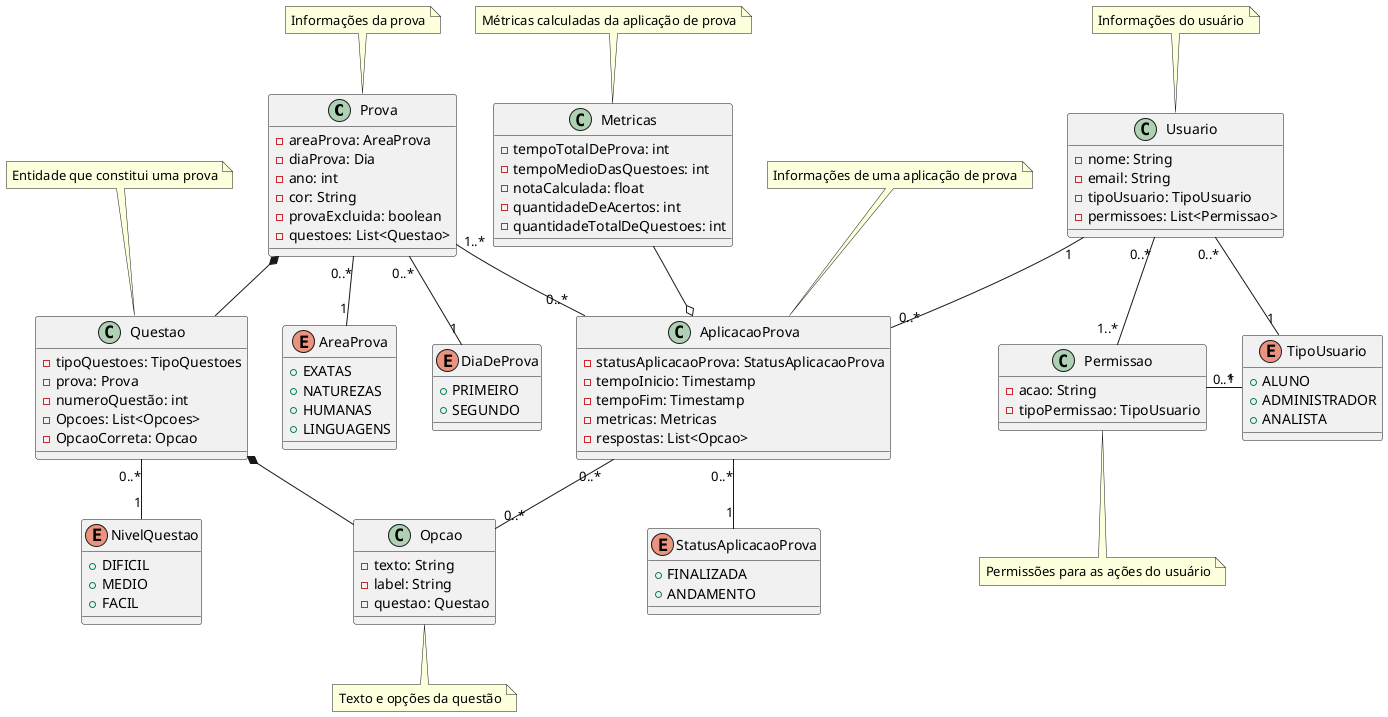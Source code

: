 @startuml

/' CLASSES E ENUMS '/

class Prova{
    - areaProva: AreaProva
    - diaProva: Dia
    - ano: int
    - cor: String
    - provaExcluida: boolean
    - questoes: List<Questao>
}

class Usuario{
    - nome: String
    - email: String
    - tipoUsuario: TipoUsuario
    - permissoes: List<Permissao>
}

class Questao{
    - tipoQuestoes: TipoQuestoes
    - prova: Prova
    - numeroQuestão: int
    - Opcoes: List<Opcoes>
    - OpcaoCorreta: Opcao
}

class Metricas{
    - tempoTotalDeProva: int
    - tempoMedioDasQuestoes: int
    - notaCalculada: float
    - quantidadeDeAcertos: int
    - quantidadeTotalDeQuestoes: int
}

class AplicacaoProva{
    - statusAplicacaoProva: StatusAplicacaoProva
    - tempoInicio: Timestamp
    - tempoFim: Timestamp
    - metricas: Metricas
    - respostas: List<Opcao>
}

class Permissao{
    - acao: String
    - tipoPermissao: TipoUsuario
}

class Opcao{
    - texto: String
    - label: String
    - questao: Questao
}
Enum AreaProva{
    + EXATAS
    + NATUREZAS
    + HUMANAS
    + LINGUAGENS
}
Enum NivelQuestao{
    + DIFICIL
    + MEDIO
    + FACIL
}
Enum TipoUsuario{
    + ALUNO
    + ADMINISTRADOR
    + ANALISTA
}
Enum DiaDeProva{
    + PRIMEIRO
    + SEGUNDO
}
Enum StatusAplicacaoProva{
    + FINALIZADA
    + ANDAMENTO
}

/' RELAÇÕES '/

Prova "1..*" -- "0..*" AplicacaoProva
Prova  *--  Questao
Questao *--  Opcao
Prova "0..*"--"1" DiaDeProva
Prova "0..*"-- "1" AreaProva

Usuario "1" -- "0..*" AplicacaoProva
Usuario "0..*" -- "1..*" Permissao
Usuario "0..*" - "1" TipoUsuario

Metricas --o AplicacaoProva

Questao "0..*" --"1" NivelQuestao

AplicacaoProva "0..*" -- "1" StatusAplicacaoProva

Permissao "0..*" - "1" TipoUsuario

AplicacaoProva "0..*" -- "0..*" Opcao


/' NOTAS'/

note bottom of Permissao: Permissões para as ações do usuário
note top of Usuario: Informações do usuário
note top of Questao: Entidade que constitui uma prova
note top of Prova : Informações da prova
note top of AplicacaoProva : Informações de uma aplicação de prova
note top of Metricas : Métricas calculadas da aplicação de prova
note bottom of Opcao : Texto e opções da questão

@enduml